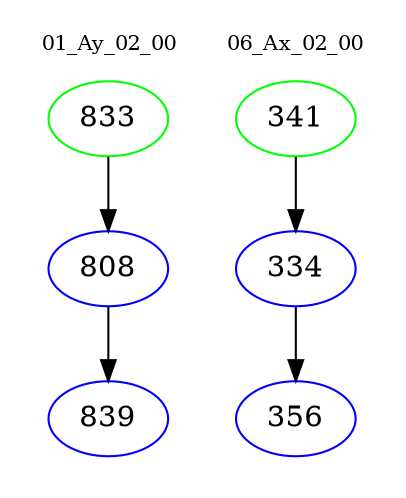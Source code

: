digraph{
subgraph cluster_0 {
color = white
label = "01_Ay_02_00";
fontsize=10;
T0_833 [label="833", color="green"]
T0_833 -> T0_808 [color="black"]
T0_808 [label="808", color="blue"]
T0_808 -> T0_839 [color="black"]
T0_839 [label="839", color="blue"]
}
subgraph cluster_1 {
color = white
label = "06_Ax_02_00";
fontsize=10;
T1_341 [label="341", color="green"]
T1_341 -> T1_334 [color="black"]
T1_334 [label="334", color="blue"]
T1_334 -> T1_356 [color="black"]
T1_356 [label="356", color="blue"]
}
}

